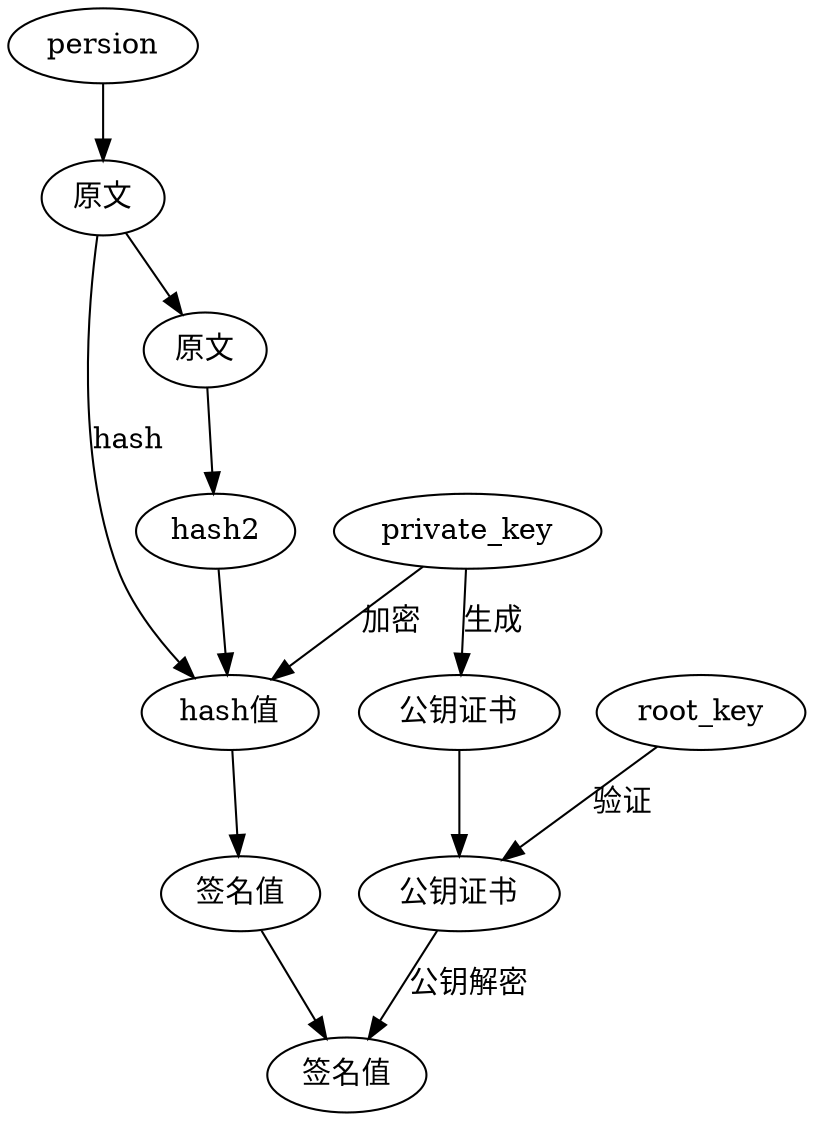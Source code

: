 
digraph xenomai_init{

        persion->text1
        text1->hash1[label="hash"]
        private_key->hash1[label="加密"]
        private_key->public_key1[label="生成"]

        hash1->sign1


        text1->text2
        sign1->sign2
        public_key1->public_key2
        
        root_key->public_key2 [label="验证"]
        public_key2->sign2 [label="公钥解密"]
        

        text2->hash2

        hash2->hash1



        hash1 [label="hash值"]
        sign1 [label="签名值"]
        sign2 [label="签名值"]
        text1 [label="原文"]
        text2 [label="原文"]
        public_key1 [label="公钥证书"]
        public_key2 [label="公钥证书"]

}
